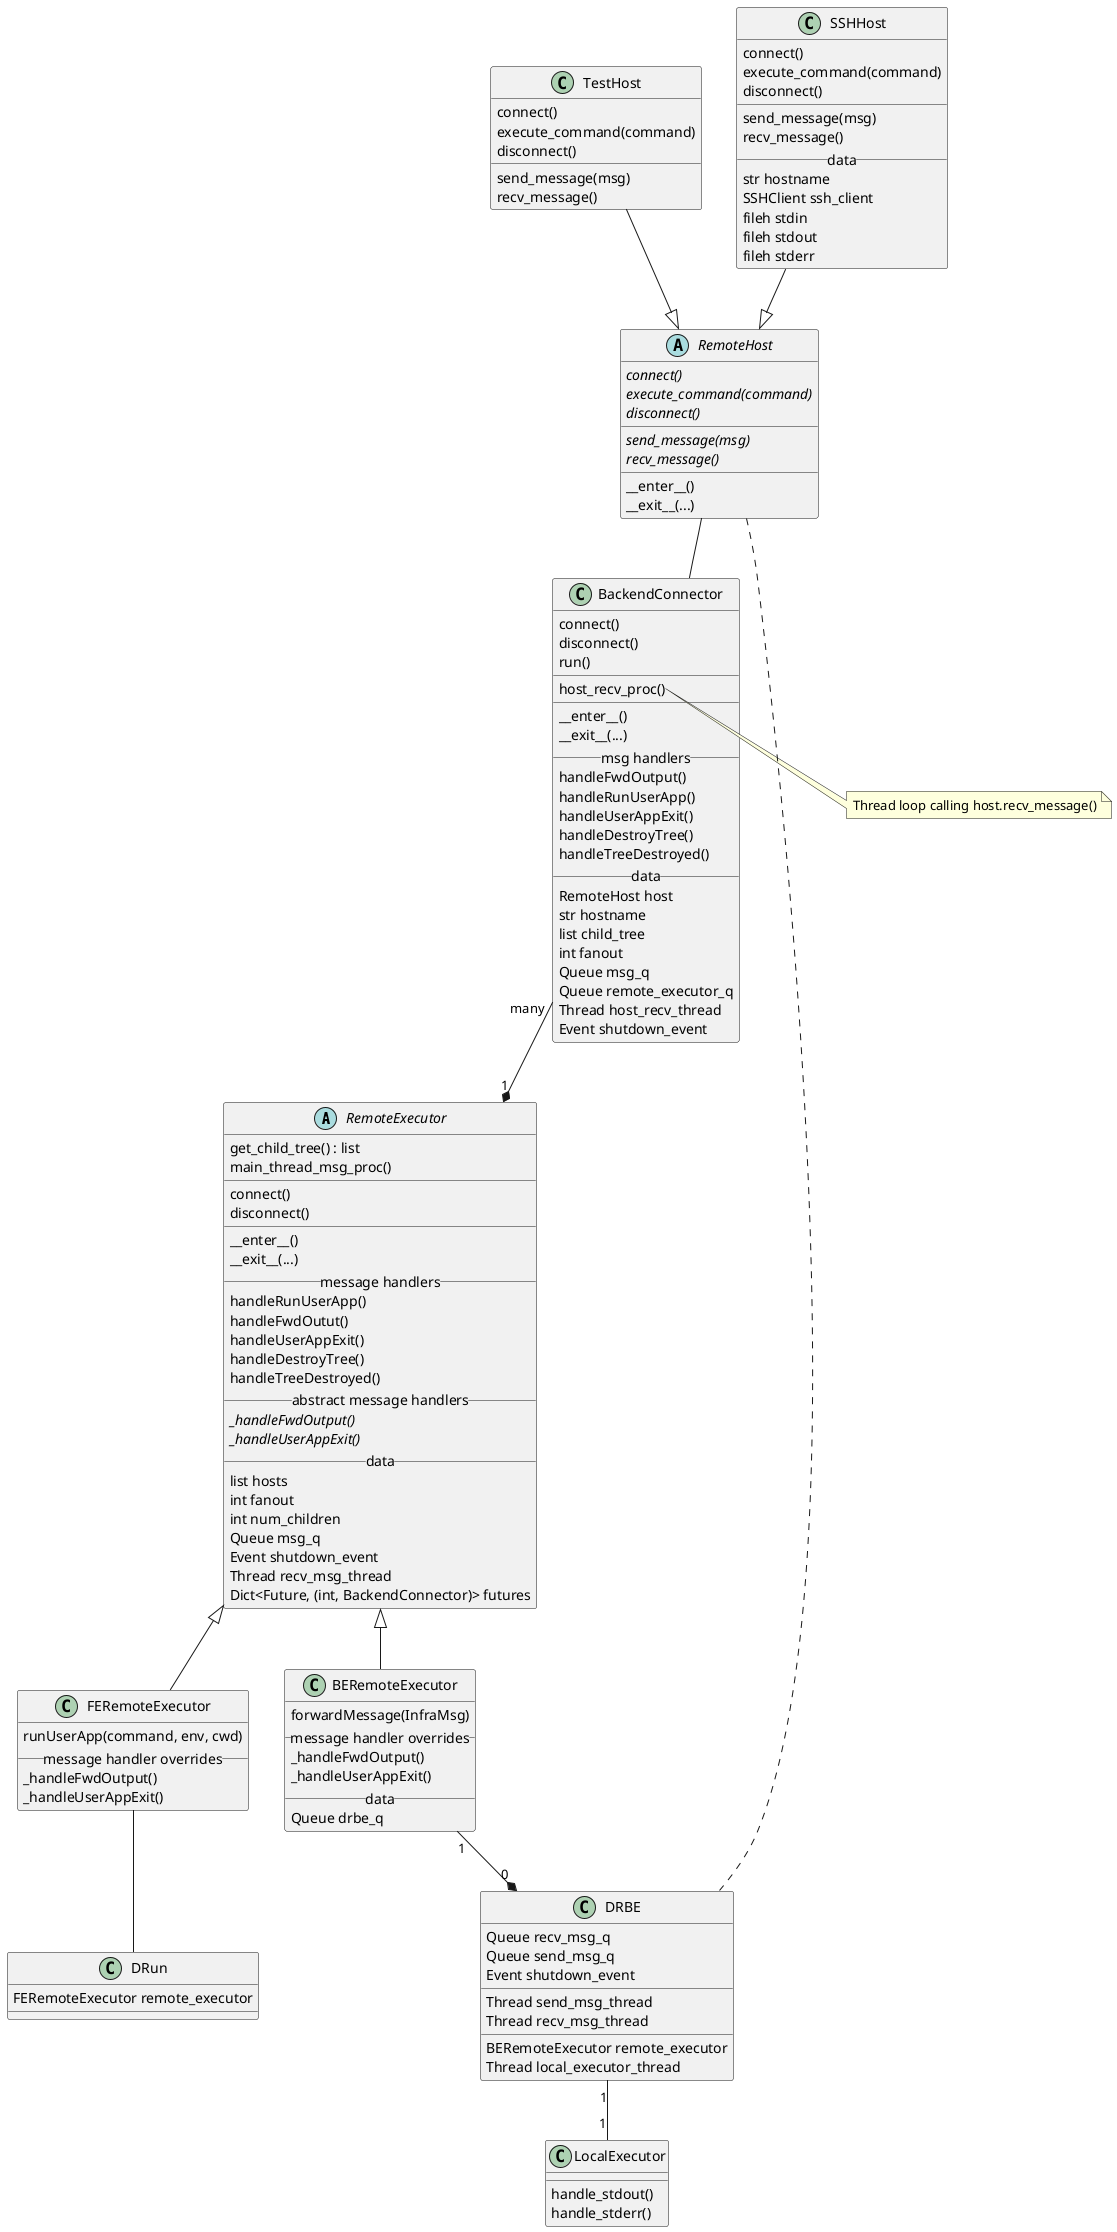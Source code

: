 @startuml DragonRun

abstract class RemoteExecutor {
  get_child_tree() : list
  main_thread_msg_proc()
  __
  connect()
  disconnect()
  __
  __enter__()
  __exit__(...)
  __ message handlers __
  handleRunUserApp()
  handleFwdOutut()
  handleUserAppExit()
  handleDestroyTree()
  handleTreeDestroyed()
  __ abstract message handlers __
  {abstract} _handleFwdOutput()
  {abstract} _handleUserAppExit()
  __ data __
  list hosts
  int fanout
  int num_children
  Queue msg_q
  Event shutdown_event
  Thread recv_msg_thread
  Dict<Future, (int, BackendConnector)> futures
}

class DRun {
  FERemoteExecutor remote_executor
}

class DRBE {
  Queue recv_msg_q
  Queue send_msg_q
  Event shutdown_event
  __
  Thread send_msg_thread
  Thread recv_msg_thread
  __
  BERemoteExecutor remote_executor
  Thread local_executor_thread
}

abstract class RemoteHost {
  {abstract} connect()
  {abstract} execute_command(command)
  {abstract} disconnect()
  __
  {abstract} send_message(msg)
  {abstract} recv_message()
  __
  __enter__()
  __exit__(...)
}

class SSHHost {
  connect()
  execute_command(command)
  disconnect()
  __
  send_message(msg)
  recv_message()
  __ data __
  str hostname
  SSHClient ssh_client
  fileh stdin
  fileh stdout
  fileh stderr
}

class TestHost {
  connect()
  execute_command(command)
  disconnect()
  __
  send_message(msg)
  recv_message()
}

class LocalExecutor {
  handle_stdout()
  handle_stderr()
}

class FERemoteExecutor {
  runUserApp(command, env, cwd)
  __ message handler overrides __
  _handleFwdOutput()
  _handleUserAppExit()
}

class BERemoteExecutor {
  forwardMessage(InfraMsg)
  __ message handler overrides __
  _handleFwdOutput()
  _handleUserAppExit()
  __ data __
  Queue drbe_q
}

class BackendConnector {
  connect()
  disconnect()
  run()
  __
  host_recv_proc()
  __
  __enter__()
  __exit__(...)
  __ msg handlers __
  handleFwdOutput()
  handleRunUserApp()
  handleUserAppExit()
  handleDestroyTree()
  handleTreeDestroyed()
  __ data __
  RemoteHost host
  str hostname
  list child_tree
  int fanout
  Queue msg_q
  Queue remote_executor_q
  Thread host_recv_thread
  Event shutdown_event
}

note right of BackendConnector::host_recv_proc()
  Thread loop calling host.recv_message()
end note

note right of BERemoteExecutor::drbe_send_q
  Forwards messages to DRBE to be
  sent to our parent process.
end note

RemoteHost <|-up- SSHHost
RemoteHost <|-up- TestHost
RemoteExecutor <|-- FERemoteExecutor
RemoteExecutor <|-- BERemoteExecutor
RemoteExecutor "1" *-up- "many" BackendConnector
BackendConnector -up- RemoteHost
DRun -up- FERemoteExecutor
DRBE "1" -- "1" LocalExecutor
DRBE "0" *-up- "1" BERemoteExecutor
RemoteHost .. DRBE

@enduml